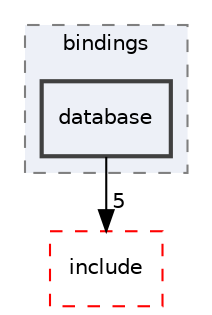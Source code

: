 digraph "/__w/pairinteraction/pairinteraction/src/cpp/bindings/database"
{
 // INTERACTIVE_SVG=YES
 // LATEX_PDF_SIZE
  bgcolor="transparent";
  edge [fontname="Helvetica",fontsize="10",labelfontname="Helvetica",labelfontsize="10"];
  node [fontname="Helvetica",fontsize="10",shape=record];
  compound=true
  subgraph clusterdir_cc81239b5792b7ba39ceb2ed4f5fa309 {
    graph [ bgcolor="#edf0f7", pencolor="grey50", style="filled,dashed,", label="bindings", fontname="Helvetica", fontsize="10", URL="dir_cc81239b5792b7ba39ceb2ed4f5fa309.html"]
  dir_fe67cf7d1ee28555634e4223775669ec [shape=box, label="database", style="filled,bold,", fillcolor="#edf0f7", color="grey25", URL="dir_fe67cf7d1ee28555634e4223775669ec.html"];
  }
  dir_e6fb451ec9c24a28c75d00abc51f4b3c [shape=box, label="include", style="dashed,", fillcolor="#edf0f7", color="red", URL="dir_e6fb451ec9c24a28c75d00abc51f4b3c.html"];
  dir_fe67cf7d1ee28555634e4223775669ec->dir_e6fb451ec9c24a28c75d00abc51f4b3c [headlabel="5", labeldistance=1.5 headhref="dir_000005_000014.html"];
}
